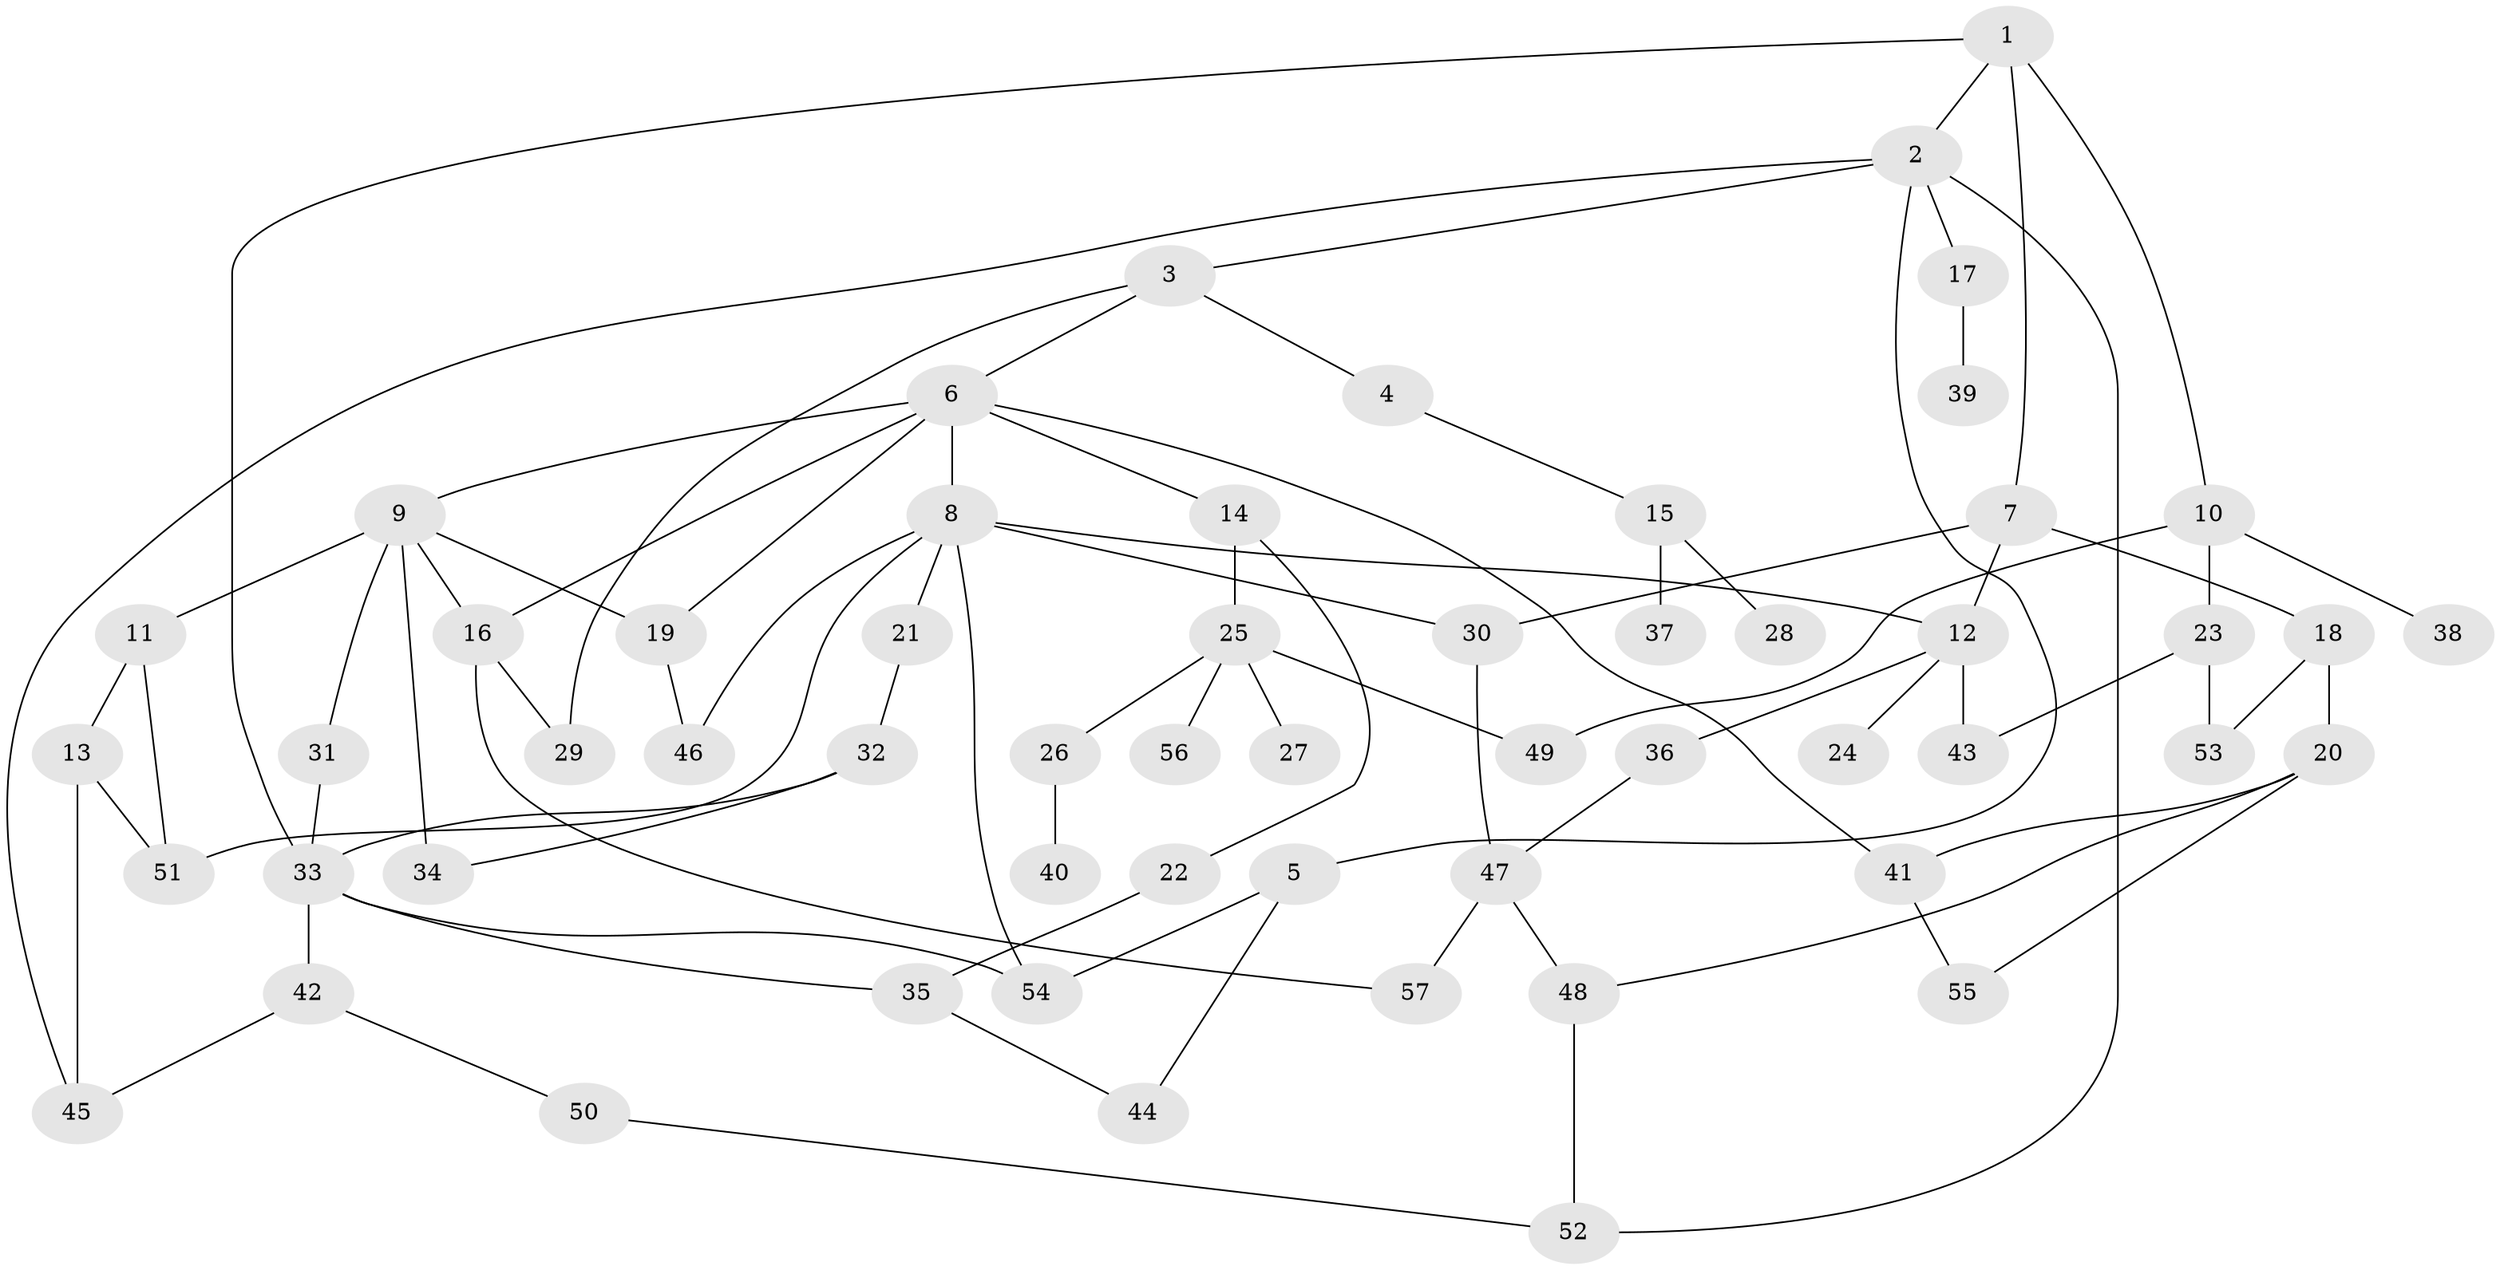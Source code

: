 // coarse degree distribution, {8: 0.05405405405405406, 4: 0.13513513513513514, 3: 0.2702702702702703, 6: 0.05405405405405406, 5: 0.08108108108108109, 2: 0.21621621621621623, 1: 0.16216216216216217, 7: 0.02702702702702703}
// Generated by graph-tools (version 1.1) at 2025/23/03/03/25 07:23:31]
// undirected, 57 vertices, 83 edges
graph export_dot {
graph [start="1"]
  node [color=gray90,style=filled];
  1;
  2;
  3;
  4;
  5;
  6;
  7;
  8;
  9;
  10;
  11;
  12;
  13;
  14;
  15;
  16;
  17;
  18;
  19;
  20;
  21;
  22;
  23;
  24;
  25;
  26;
  27;
  28;
  29;
  30;
  31;
  32;
  33;
  34;
  35;
  36;
  37;
  38;
  39;
  40;
  41;
  42;
  43;
  44;
  45;
  46;
  47;
  48;
  49;
  50;
  51;
  52;
  53;
  54;
  55;
  56;
  57;
  1 -- 2;
  1 -- 7;
  1 -- 10;
  1 -- 33;
  2 -- 3;
  2 -- 5;
  2 -- 17;
  2 -- 52;
  2 -- 45;
  3 -- 4;
  3 -- 6;
  3 -- 29;
  4 -- 15;
  5 -- 44;
  5 -- 54;
  6 -- 8;
  6 -- 9;
  6 -- 14;
  6 -- 19;
  6 -- 16;
  6 -- 41;
  7 -- 12;
  7 -- 18;
  7 -- 30;
  8 -- 21;
  8 -- 51;
  8 -- 46;
  8 -- 30;
  8 -- 12;
  8 -- 54;
  9 -- 11;
  9 -- 16;
  9 -- 31;
  9 -- 19;
  9 -- 34;
  10 -- 23;
  10 -- 38;
  10 -- 49;
  11 -- 13;
  11 -- 51;
  12 -- 24;
  12 -- 36;
  12 -- 43;
  13 -- 45;
  13 -- 51;
  14 -- 22;
  14 -- 25;
  15 -- 28;
  15 -- 37;
  16 -- 57;
  16 -- 29;
  17 -- 39;
  18 -- 20;
  18 -- 53;
  19 -- 46;
  20 -- 41;
  20 -- 48;
  20 -- 55;
  21 -- 32;
  22 -- 35;
  23 -- 53;
  23 -- 43;
  25 -- 26;
  25 -- 27;
  25 -- 56;
  25 -- 49;
  26 -- 40;
  30 -- 47;
  31 -- 33;
  32 -- 33;
  32 -- 34;
  33 -- 35;
  33 -- 42;
  33 -- 54;
  35 -- 44;
  36 -- 47;
  41 -- 55;
  42 -- 50;
  42 -- 45;
  47 -- 48;
  47 -- 57;
  48 -- 52;
  50 -- 52;
}

